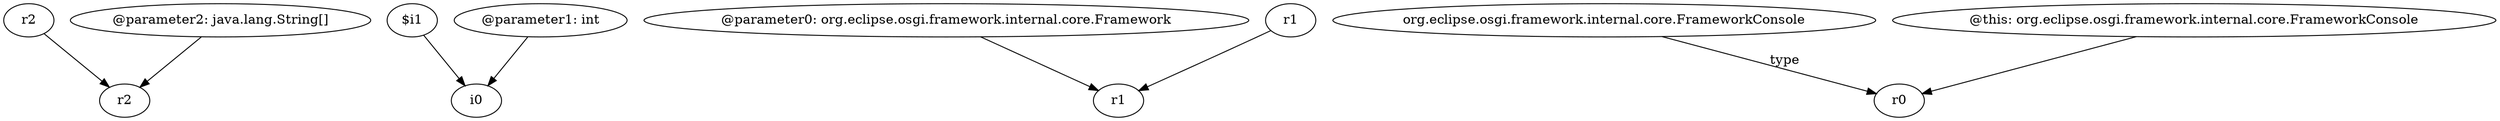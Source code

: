 digraph g {
0[label="r2"]
1[label="r2"]
0->1[label=""]
2[label="$i1"]
3[label="i0"]
2->3[label=""]
4[label="@parameter0: org.eclipse.osgi.framework.internal.core.Framework"]
5[label="r1"]
4->5[label=""]
6[label="@parameter1: int"]
6->3[label=""]
7[label="@parameter2: java.lang.String[]"]
7->1[label=""]
8[label="org.eclipse.osgi.framework.internal.core.FrameworkConsole"]
9[label="r0"]
8->9[label="type"]
10[label="@this: org.eclipse.osgi.framework.internal.core.FrameworkConsole"]
10->9[label=""]
11[label="r1"]
11->5[label=""]
}